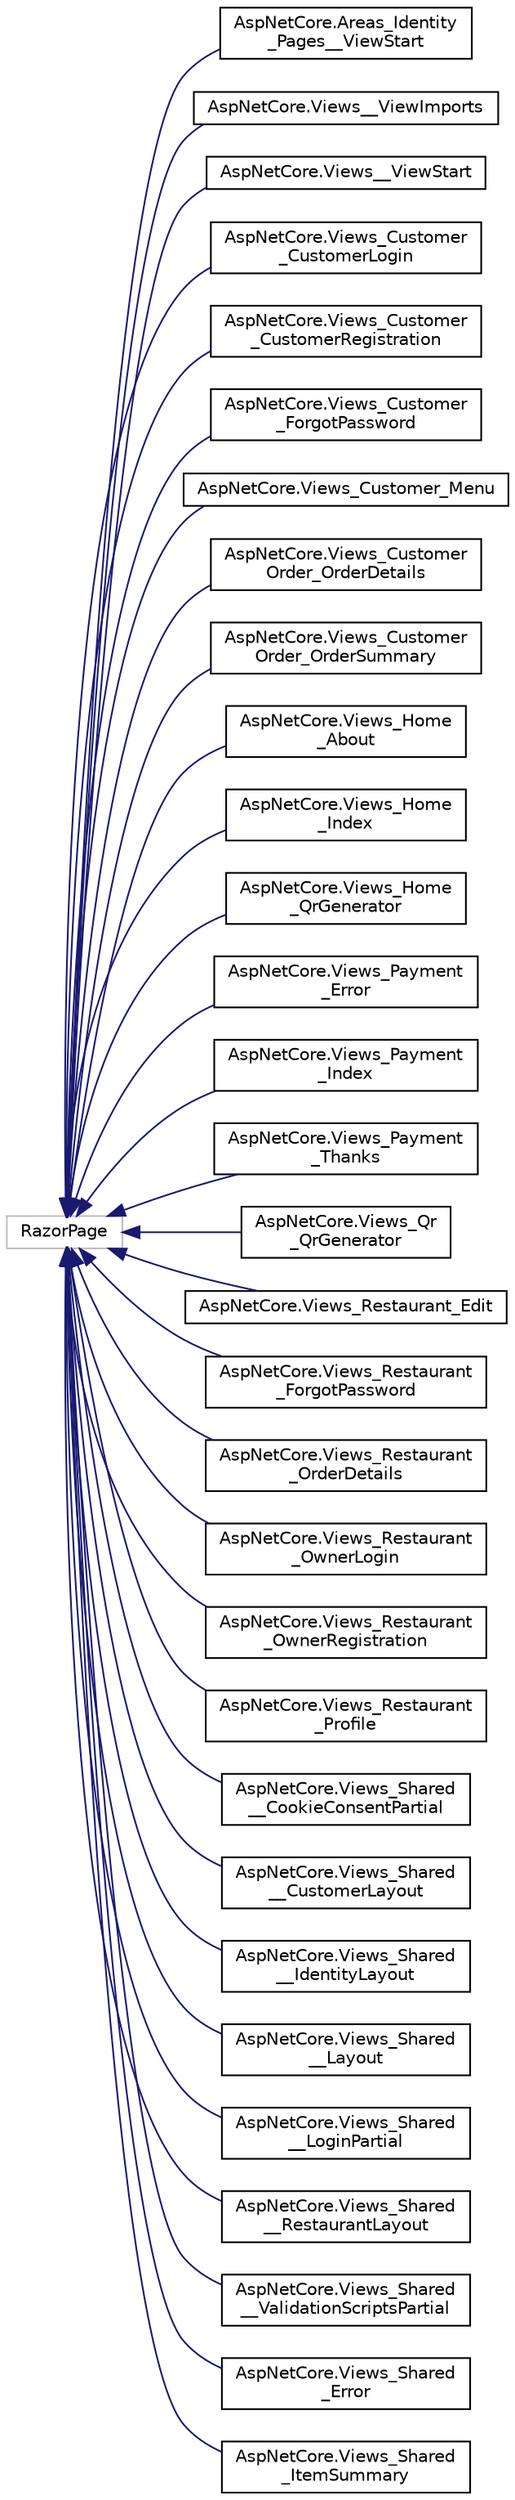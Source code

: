 digraph "Graphical Class Hierarchy"
{
 // LATEX_PDF_SIZE
  edge [fontname="Helvetica",fontsize="10",labelfontname="Helvetica",labelfontsize="10"];
  node [fontname="Helvetica",fontsize="10",shape=record];
  rankdir="LR";
  Node12 [label="RazorPage",height=0.2,width=0.4,color="grey75", fillcolor="white", style="filled",tooltip=" "];
  Node12 -> Node0 [dir="back",color="midnightblue",fontsize="10",style="solid",fontname="Helvetica"];
  Node0 [label="AspNetCore.Areas_Identity\l_Pages__ViewStart",height=0.2,width=0.4,color="black", fillcolor="white", style="filled",URL="$class_asp_net_core_1_1_areas___identity___pages_____view_start.html",tooltip=" "];
  Node12 -> Node14 [dir="back",color="midnightblue",fontsize="10",style="solid",fontname="Helvetica"];
  Node14 [label="AspNetCore.Views__ViewImports",height=0.2,width=0.4,color="black", fillcolor="white", style="filled",URL="$class_asp_net_core_1_1_views_____view_imports.html",tooltip=" "];
  Node12 -> Node15 [dir="back",color="midnightblue",fontsize="10",style="solid",fontname="Helvetica"];
  Node15 [label="AspNetCore.Views__ViewStart",height=0.2,width=0.4,color="black", fillcolor="white", style="filled",URL="$class_asp_net_core_1_1_views_____view_start.html",tooltip=" "];
  Node12 -> Node16 [dir="back",color="midnightblue",fontsize="10",style="solid",fontname="Helvetica"];
  Node16 [label="AspNetCore.Views_Customer\l_CustomerLogin",height=0.2,width=0.4,color="black", fillcolor="white", style="filled",URL="$class_asp_net_core_1_1_views___customer___customer_login.html",tooltip=" "];
  Node12 -> Node17 [dir="back",color="midnightblue",fontsize="10",style="solid",fontname="Helvetica"];
  Node17 [label="AspNetCore.Views_Customer\l_CustomerRegistration",height=0.2,width=0.4,color="black", fillcolor="white", style="filled",URL="$class_asp_net_core_1_1_views___customer___customer_registration.html",tooltip=" "];
  Node12 -> Node18 [dir="back",color="midnightblue",fontsize="10",style="solid",fontname="Helvetica"];
  Node18 [label="AspNetCore.Views_Customer\l_ForgotPassword",height=0.2,width=0.4,color="black", fillcolor="white", style="filled",URL="$class_asp_net_core_1_1_views___customer___forgot_password.html",tooltip=" "];
  Node12 -> Node19 [dir="back",color="midnightblue",fontsize="10",style="solid",fontname="Helvetica"];
  Node19 [label="AspNetCore.Views_Customer_Menu",height=0.2,width=0.4,color="black", fillcolor="white", style="filled",URL="$class_asp_net_core_1_1_views___customer___menu.html",tooltip=" "];
  Node12 -> Node20 [dir="back",color="midnightblue",fontsize="10",style="solid",fontname="Helvetica"];
  Node20 [label="AspNetCore.Views_Customer\lOrder_OrderDetails",height=0.2,width=0.4,color="black", fillcolor="white", style="filled",URL="$class_asp_net_core_1_1_views___customer_order___order_details.html",tooltip=" "];
  Node12 -> Node21 [dir="back",color="midnightblue",fontsize="10",style="solid",fontname="Helvetica"];
  Node21 [label="AspNetCore.Views_Customer\lOrder_OrderSummary",height=0.2,width=0.4,color="black", fillcolor="white", style="filled",URL="$class_asp_net_core_1_1_views___customer_order___order_summary.html",tooltip=" "];
  Node12 -> Node22 [dir="back",color="midnightblue",fontsize="10",style="solid",fontname="Helvetica"];
  Node22 [label="AspNetCore.Views_Home\l_About",height=0.2,width=0.4,color="black", fillcolor="white", style="filled",URL="$class_asp_net_core_1_1_views___home___about.html",tooltip=" "];
  Node12 -> Node23 [dir="back",color="midnightblue",fontsize="10",style="solid",fontname="Helvetica"];
  Node23 [label="AspNetCore.Views_Home\l_Index",height=0.2,width=0.4,color="black", fillcolor="white", style="filled",URL="$class_asp_net_core_1_1_views___home___index.html",tooltip=" "];
  Node12 -> Node24 [dir="back",color="midnightblue",fontsize="10",style="solid",fontname="Helvetica"];
  Node24 [label="AspNetCore.Views_Home\l_QrGenerator",height=0.2,width=0.4,color="black", fillcolor="white", style="filled",URL="$class_asp_net_core_1_1_views___home___qr_generator.html",tooltip=" "];
  Node12 -> Node25 [dir="back",color="midnightblue",fontsize="10",style="solid",fontname="Helvetica"];
  Node25 [label="AspNetCore.Views_Payment\l_Error",height=0.2,width=0.4,color="black", fillcolor="white", style="filled",URL="$class_asp_net_core_1_1_views___payment___error.html",tooltip=" "];
  Node12 -> Node26 [dir="back",color="midnightblue",fontsize="10",style="solid",fontname="Helvetica"];
  Node26 [label="AspNetCore.Views_Payment\l_Index",height=0.2,width=0.4,color="black", fillcolor="white", style="filled",URL="$class_asp_net_core_1_1_views___payment___index.html",tooltip=" "];
  Node12 -> Node27 [dir="back",color="midnightblue",fontsize="10",style="solid",fontname="Helvetica"];
  Node27 [label="AspNetCore.Views_Payment\l_Thanks",height=0.2,width=0.4,color="black", fillcolor="white", style="filled",URL="$class_asp_net_core_1_1_views___payment___thanks.html",tooltip=" "];
  Node12 -> Node28 [dir="back",color="midnightblue",fontsize="10",style="solid",fontname="Helvetica"];
  Node28 [label="AspNetCore.Views_Qr\l_QrGenerator",height=0.2,width=0.4,color="black", fillcolor="white", style="filled",URL="$class_asp_net_core_1_1_views___qr___qr_generator.html",tooltip=" "];
  Node12 -> Node29 [dir="back",color="midnightblue",fontsize="10",style="solid",fontname="Helvetica"];
  Node29 [label="AspNetCore.Views_Restaurant_Edit",height=0.2,width=0.4,color="black", fillcolor="white", style="filled",URL="$class_asp_net_core_1_1_views___restaurant___edit.html",tooltip=" "];
  Node12 -> Node30 [dir="back",color="midnightblue",fontsize="10",style="solid",fontname="Helvetica"];
  Node30 [label="AspNetCore.Views_Restaurant\l_ForgotPassword",height=0.2,width=0.4,color="black", fillcolor="white", style="filled",URL="$class_asp_net_core_1_1_views___restaurant___forgot_password.html",tooltip=" "];
  Node12 -> Node31 [dir="back",color="midnightblue",fontsize="10",style="solid",fontname="Helvetica"];
  Node31 [label="AspNetCore.Views_Restaurant\l_OrderDetails",height=0.2,width=0.4,color="black", fillcolor="white", style="filled",URL="$class_asp_net_core_1_1_views___restaurant___order_details.html",tooltip=" "];
  Node12 -> Node32 [dir="back",color="midnightblue",fontsize="10",style="solid",fontname="Helvetica"];
  Node32 [label="AspNetCore.Views_Restaurant\l_OwnerLogin",height=0.2,width=0.4,color="black", fillcolor="white", style="filled",URL="$class_asp_net_core_1_1_views___restaurant___owner_login.html",tooltip=" "];
  Node12 -> Node33 [dir="back",color="midnightblue",fontsize="10",style="solid",fontname="Helvetica"];
  Node33 [label="AspNetCore.Views_Restaurant\l_OwnerRegistration",height=0.2,width=0.4,color="black", fillcolor="white", style="filled",URL="$class_asp_net_core_1_1_views___restaurant___owner_registration.html",tooltip=" "];
  Node12 -> Node34 [dir="back",color="midnightblue",fontsize="10",style="solid",fontname="Helvetica"];
  Node34 [label="AspNetCore.Views_Restaurant\l_Profile",height=0.2,width=0.4,color="black", fillcolor="white", style="filled",URL="$class_asp_net_core_1_1_views___restaurant___profile.html",tooltip=" "];
  Node12 -> Node35 [dir="back",color="midnightblue",fontsize="10",style="solid",fontname="Helvetica"];
  Node35 [label="AspNetCore.Views_Shared\l__CookieConsentPartial",height=0.2,width=0.4,color="black", fillcolor="white", style="filled",URL="$class_asp_net_core_1_1_views___shared_____cookie_consent_partial.html",tooltip=" "];
  Node12 -> Node36 [dir="back",color="midnightblue",fontsize="10",style="solid",fontname="Helvetica"];
  Node36 [label="AspNetCore.Views_Shared\l__CustomerLayout",height=0.2,width=0.4,color="black", fillcolor="white", style="filled",URL="$class_asp_net_core_1_1_views___shared_____customer_layout.html",tooltip=" "];
  Node12 -> Node37 [dir="back",color="midnightblue",fontsize="10",style="solid",fontname="Helvetica"];
  Node37 [label="AspNetCore.Views_Shared\l__IdentityLayout",height=0.2,width=0.4,color="black", fillcolor="white", style="filled",URL="$class_asp_net_core_1_1_views___shared_____identity_layout.html",tooltip=" "];
  Node12 -> Node38 [dir="back",color="midnightblue",fontsize="10",style="solid",fontname="Helvetica"];
  Node38 [label="AspNetCore.Views_Shared\l__Layout",height=0.2,width=0.4,color="black", fillcolor="white", style="filled",URL="$class_asp_net_core_1_1_views___shared_____layout.html",tooltip=" "];
  Node12 -> Node39 [dir="back",color="midnightblue",fontsize="10",style="solid",fontname="Helvetica"];
  Node39 [label="AspNetCore.Views_Shared\l__LoginPartial",height=0.2,width=0.4,color="black", fillcolor="white", style="filled",URL="$class_asp_net_core_1_1_views___shared_____login_partial.html",tooltip=" "];
  Node12 -> Node40 [dir="back",color="midnightblue",fontsize="10",style="solid",fontname="Helvetica"];
  Node40 [label="AspNetCore.Views_Shared\l__RestaurantLayout",height=0.2,width=0.4,color="black", fillcolor="white", style="filled",URL="$class_asp_net_core_1_1_views___shared_____restaurant_layout.html",tooltip=" "];
  Node12 -> Node41 [dir="back",color="midnightblue",fontsize="10",style="solid",fontname="Helvetica"];
  Node41 [label="AspNetCore.Views_Shared\l__ValidationScriptsPartial",height=0.2,width=0.4,color="black", fillcolor="white", style="filled",URL="$class_asp_net_core_1_1_views___shared_____validation_scripts_partial.html",tooltip=" "];
  Node12 -> Node42 [dir="back",color="midnightblue",fontsize="10",style="solid",fontname="Helvetica"];
  Node42 [label="AspNetCore.Views_Shared\l_Error",height=0.2,width=0.4,color="black", fillcolor="white", style="filled",URL="$class_asp_net_core_1_1_views___shared___error.html",tooltip=" "];
  Node12 -> Node43 [dir="back",color="midnightblue",fontsize="10",style="solid",fontname="Helvetica"];
  Node43 [label="AspNetCore.Views_Shared\l_ItemSummary",height=0.2,width=0.4,color="black", fillcolor="white", style="filled",URL="$class_asp_net_core_1_1_views___shared___item_summary.html",tooltip=" "];
}
